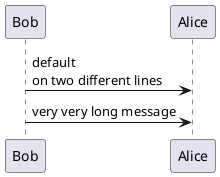 {
  "sha1": "liji9fcidk3xqmuyuh7h49e23igc9ha",
  "insertion": {
    "when": "2024-06-03T18:59:34.180Z",
    "user": "plantuml@gmail.com"
  }
}
@startuml
Bob -> Alice : default\non two different lines
Bob -> Alice : very very long message
@enduml
